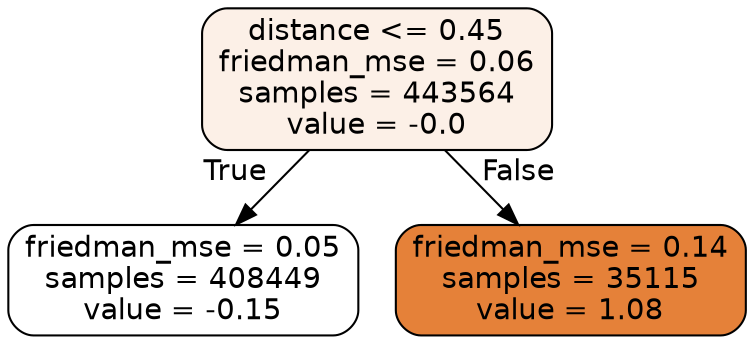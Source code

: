 digraph Tree {
node [shape=box, style="filled, rounded", color="black", fontname="helvetica"] ;
edge [fontname="helvetica"] ;
0 [label="distance <= 0.45\nfriedman_mse = 0.06\nsamples = 443564\nvalue = -0.0", fillcolor="#fcf0e7"] ;
1 [label="friedman_mse = 0.05\nsamples = 408449\nvalue = -0.15", fillcolor="#ffffff"] ;
0 -> 1 [labeldistance=2.5, labelangle=45, headlabel="True"] ;
2 [label="friedman_mse = 0.14\nsamples = 35115\nvalue = 1.08", fillcolor="#e58139"] ;
0 -> 2 [labeldistance=2.5, labelangle=-45, headlabel="False"] ;
}